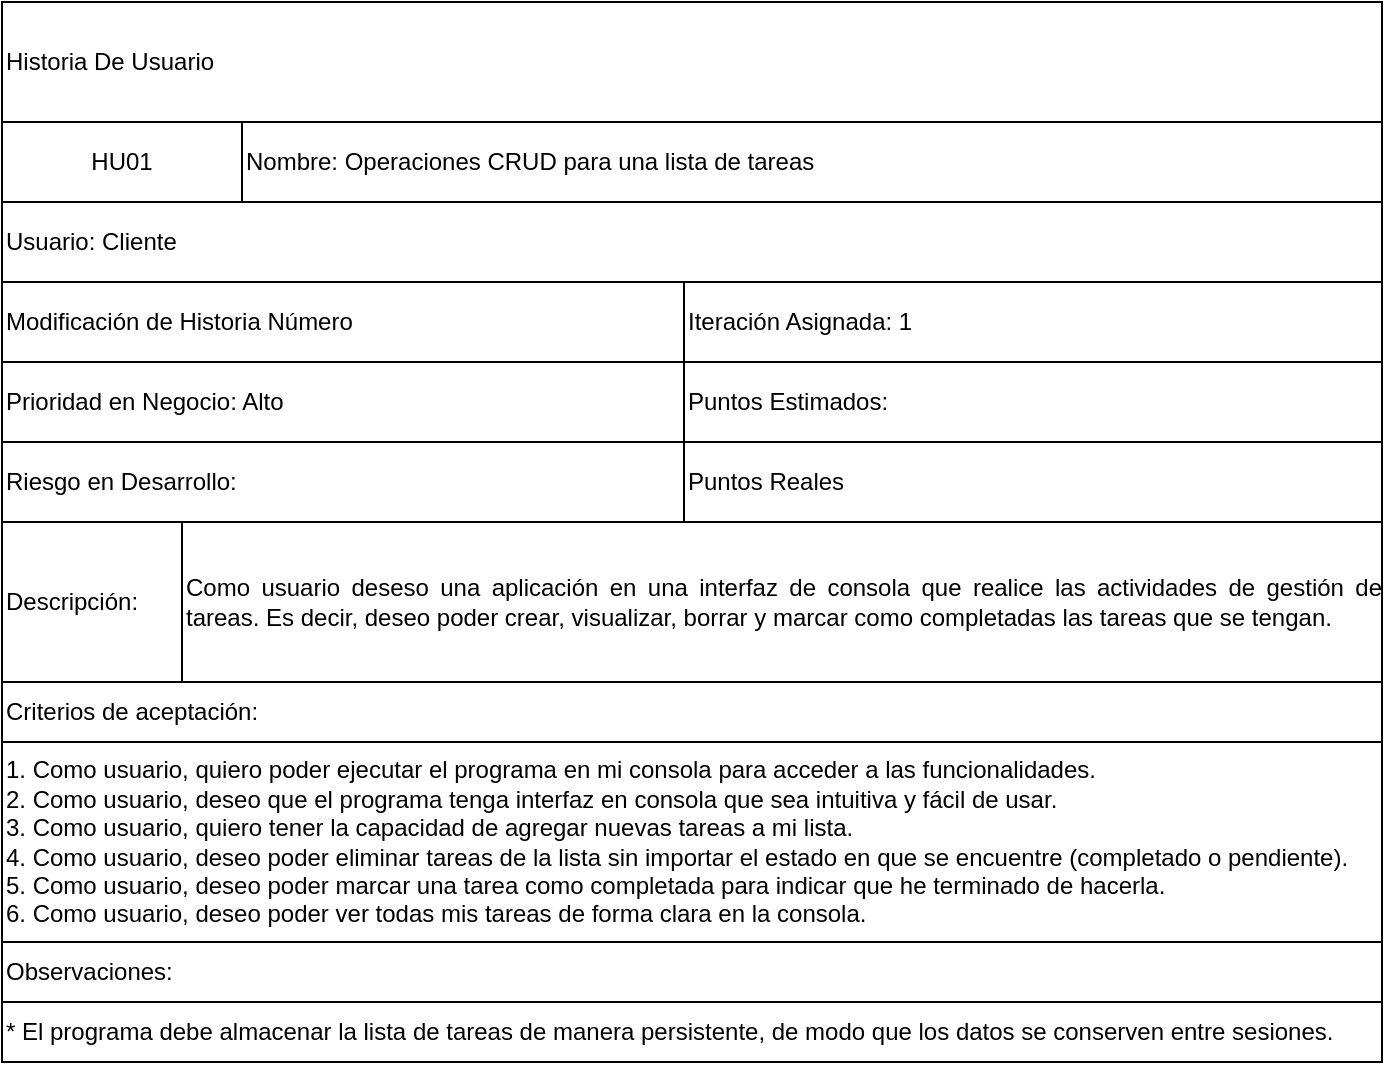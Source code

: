 <mxfile>
    <diagram id="nnQrtxlSm0PfFJTszCwV" name="Página-1">
        <mxGraphModel dx="957" dy="568" grid="0" gridSize="10" guides="1" tooltips="1" connect="1" arrows="1" fold="1" page="1" pageScale="1" pageWidth="827" pageHeight="1169" math="0" shadow="0">
            <root>
                <mxCell id="0"/>
                <mxCell id="1" parent="0"/>
                <mxCell id="2" value="" style="rounded=0;whiteSpace=wrap;html=1;" parent="1" vertex="1">
                    <mxGeometry x="69" y="30" width="690" height="530" as="geometry"/>
                </mxCell>
                <mxCell id="3" value="&lt;div style=&quot;text-align: justify;&quot;&gt;&lt;span style=&quot;background-color: initial;&quot;&gt;Historia De Usuario&lt;/span&gt;&lt;/div&gt;" style="rounded=0;whiteSpace=wrap;html=1;align=left;" parent="1" vertex="1">
                    <mxGeometry x="69" y="30" width="690" height="60" as="geometry"/>
                </mxCell>
                <mxCell id="4" value="HU01" style="rounded=0;whiteSpace=wrap;html=1;" parent="1" vertex="1">
                    <mxGeometry x="69" y="90" width="120" height="40" as="geometry"/>
                </mxCell>
                <mxCell id="5" value="&lt;div style=&quot;text-align: justify;&quot;&gt;&lt;span style=&quot;background-color: initial;&quot;&gt;Nombre: Operaciones CRUD para una lista de tareas&amp;nbsp;&lt;/span&gt;&lt;/div&gt;" style="rounded=0;whiteSpace=wrap;html=1;align=left;" parent="1" vertex="1">
                    <mxGeometry x="189" y="90" width="570" height="40" as="geometry"/>
                </mxCell>
                <mxCell id="6" value="Usuario: Cliente" style="rounded=0;whiteSpace=wrap;html=1;align=left;" parent="1" vertex="1">
                    <mxGeometry x="69" y="130" width="690" height="40" as="geometry"/>
                </mxCell>
                <mxCell id="7" value="Modificación de Historia Número" style="rounded=0;whiteSpace=wrap;html=1;align=left;" parent="1" vertex="1">
                    <mxGeometry x="69" y="170" width="341" height="40" as="geometry"/>
                </mxCell>
                <mxCell id="8" value="Iteración Asignada: 1" style="rounded=0;whiteSpace=wrap;html=1;align=left;" parent="1" vertex="1">
                    <mxGeometry x="410" y="170" width="349" height="40" as="geometry"/>
                </mxCell>
                <mxCell id="9" value="Prioridad en Negocio: Alto" style="rounded=0;whiteSpace=wrap;html=1;align=left;" parent="1" vertex="1">
                    <mxGeometry x="69" y="210" width="341" height="40" as="geometry"/>
                </mxCell>
                <mxCell id="10" value="Puntos Estimados:&amp;nbsp;" style="rounded=0;whiteSpace=wrap;html=1;align=left;" parent="1" vertex="1">
                    <mxGeometry x="410" y="210" width="349" height="40" as="geometry"/>
                </mxCell>
                <mxCell id="11" value="Riesgo en Desarrollo:&amp;nbsp;" style="rounded=0;whiteSpace=wrap;html=1;align=left;" parent="1" vertex="1">
                    <mxGeometry x="69" y="250" width="341" height="40" as="geometry"/>
                </mxCell>
                <mxCell id="12" value="Puntos Reales" style="rounded=0;whiteSpace=wrap;html=1;align=left;" parent="1" vertex="1">
                    <mxGeometry x="410" y="250" width="349" height="40" as="geometry"/>
                </mxCell>
                <mxCell id="14" value="Observaciones:" style="rounded=0;whiteSpace=wrap;html=1;align=left;" parent="1" vertex="1">
                    <mxGeometry x="69" y="500" width="690" height="30" as="geometry"/>
                </mxCell>
                <mxCell id="15" value="&lt;div style=&quot;text-align: justify;&quot;&gt;&lt;span style=&quot;background-color: initial;&quot;&gt;Descripción:&lt;/span&gt;&lt;/div&gt;" style="rounded=0;whiteSpace=wrap;html=1;align=left;" parent="1" vertex="1">
                    <mxGeometry x="69" y="290" width="90" height="80" as="geometry"/>
                </mxCell>
                <mxCell id="16" value="Criterios de aceptación:" style="rounded=0;whiteSpace=wrap;html=1;align=left;" parent="1" vertex="1">
                    <mxGeometry x="69" y="370" width="690" height="30" as="geometry"/>
                </mxCell>
                <mxCell id="17" value="&lt;div style=&quot;text-align: justify;&quot;&gt;Como usuario deseso una aplicación en una interfaz de consola que realice las actividades de gestión de tareas. Es decir, deseo poder crear, visualizar, borrar y marcar como completadas las tareas que se tengan.&lt;br&gt;&lt;/div&gt;" style="rounded=0;whiteSpace=wrap;html=1;align=left;" parent="1" vertex="1">
                    <mxGeometry x="159" y="290" width="600" height="80" as="geometry"/>
                </mxCell>
                <mxCell id="18" value="1. Como usuario, quiero poder ejecutar el programa en mi consola para acceder a las funcionalidades.&lt;br&gt;2. Como usuario, deseo que el programa tenga interfaz en consola que sea intuitiva y fácil de usar.&lt;br&gt;&lt;div&gt;3. Como usuario, quiero tener la capacidad de agregar nuevas tareas a mi lista.&lt;/div&gt;&lt;div&gt;4. Como usuario, deseo poder eliminar tareas de la lista sin importar el estado en que se encuentre (completado o pendiente).&lt;/div&gt;&lt;div&gt;5. Como usuario, deseo poder marcar una tarea como completada para indicar que he terminado de hacerla.&lt;/div&gt;&lt;div&gt;6. Como usuario, deseo poder ver todas mis tareas de forma clara en la consola.&lt;/div&gt;" style="rounded=0;whiteSpace=wrap;html=1;align=left;" parent="1" vertex="1">
                    <mxGeometry x="69" y="400" width="690" height="100" as="geometry"/>
                </mxCell>
                <mxCell id="19" value="* El programa debe almacenar la lista de tareas de manera persistente, de modo que los datos se conserven entre sesiones." style="rounded=0;whiteSpace=wrap;html=1;align=left;" parent="1" vertex="1">
                    <mxGeometry x="69" y="530" width="690" height="30" as="geometry"/>
                </mxCell>
            </root>
        </mxGraphModel>
    </diagram>
</mxfile>